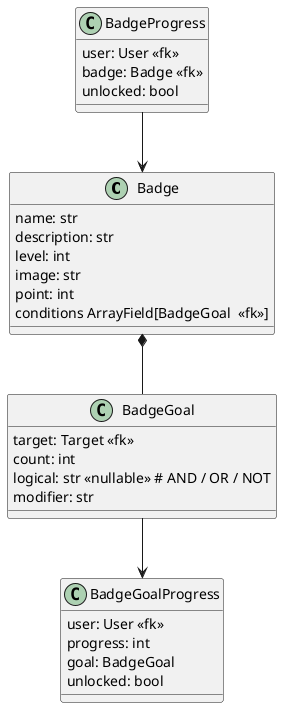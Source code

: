 @startuml

class Badge {
    name: str
    description: str
    level: int
    image: str
    point: int
    conditions ArrayField[BadgeGoal  <<fk>>]

}


class BadgeGoal {
    target: Target <<fk>>
    count: int
    logical: str <<nullable>> # AND / OR / NOT
    modifier: str
}

class BadgeGoalProgress {
    user: User <<fk>>
    progress: int
    goal: BadgeGoal
    unlocked: bool
}

class BadgeProgress {
    user: User <<fk>>
    badge: Badge <<fk>>
    unlocked: bool
}

Badge *-- BadgeGoal
BadgeGoal --> BadgeGoalProgress
BadgeProgress --> Badge

@enduml
